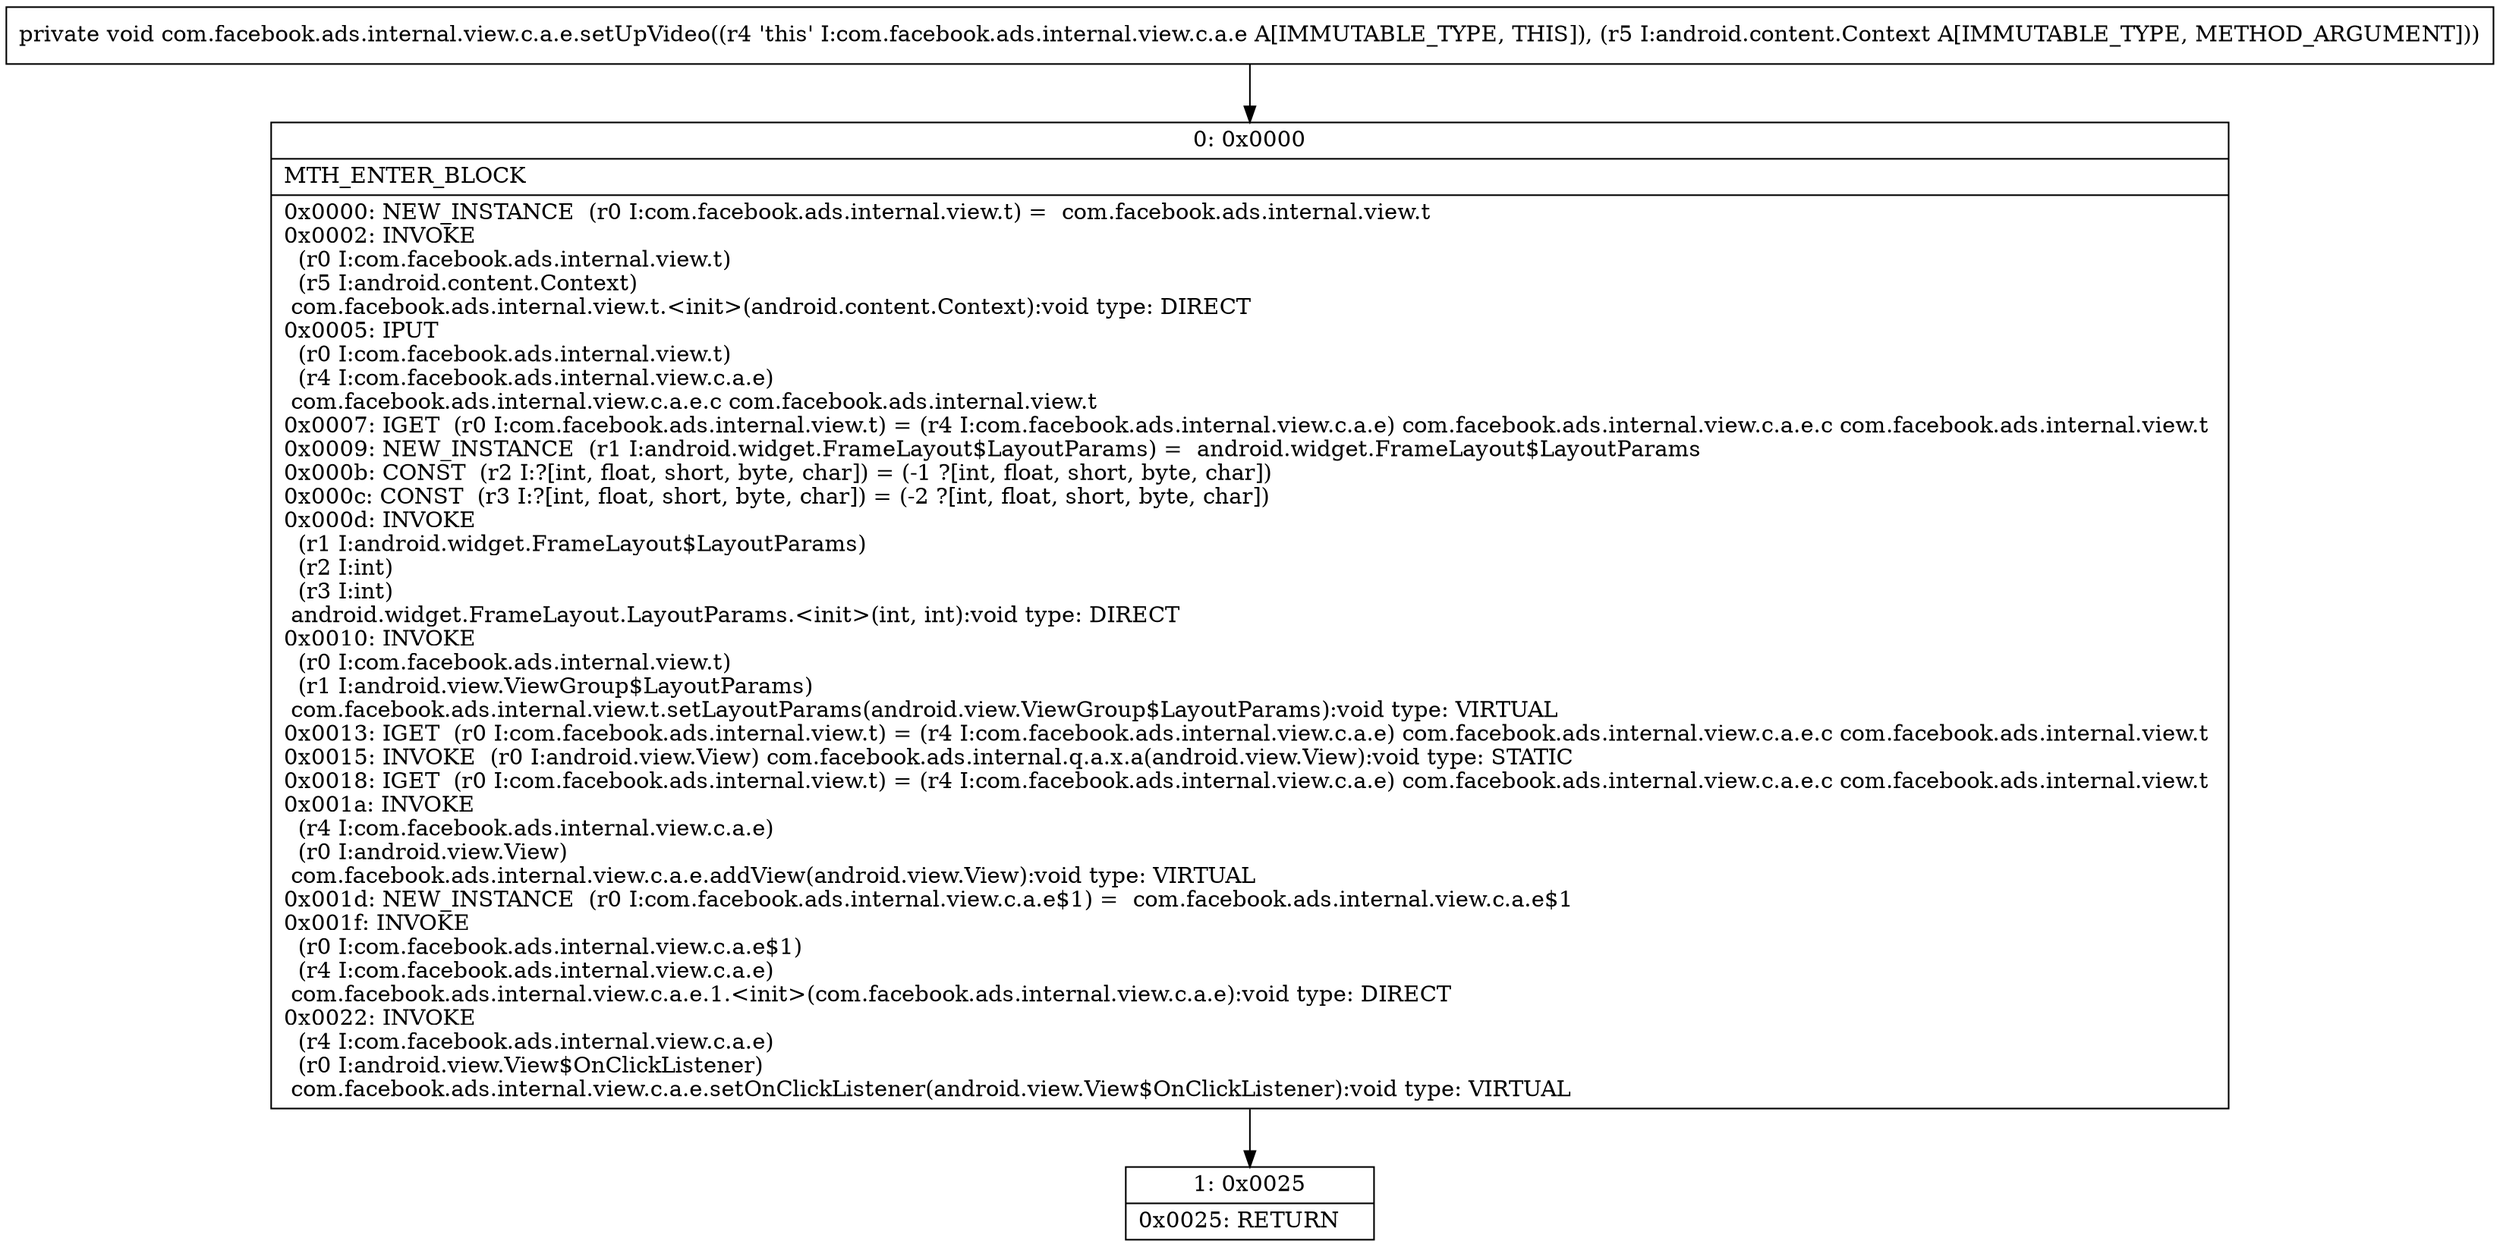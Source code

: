 digraph "CFG forcom.facebook.ads.internal.view.c.a.e.setUpVideo(Landroid\/content\/Context;)V" {
Node_0 [shape=record,label="{0\:\ 0x0000|MTH_ENTER_BLOCK\l|0x0000: NEW_INSTANCE  (r0 I:com.facebook.ads.internal.view.t) =  com.facebook.ads.internal.view.t \l0x0002: INVOKE  \l  (r0 I:com.facebook.ads.internal.view.t)\l  (r5 I:android.content.Context)\l com.facebook.ads.internal.view.t.\<init\>(android.content.Context):void type: DIRECT \l0x0005: IPUT  \l  (r0 I:com.facebook.ads.internal.view.t)\l  (r4 I:com.facebook.ads.internal.view.c.a.e)\l com.facebook.ads.internal.view.c.a.e.c com.facebook.ads.internal.view.t \l0x0007: IGET  (r0 I:com.facebook.ads.internal.view.t) = (r4 I:com.facebook.ads.internal.view.c.a.e) com.facebook.ads.internal.view.c.a.e.c com.facebook.ads.internal.view.t \l0x0009: NEW_INSTANCE  (r1 I:android.widget.FrameLayout$LayoutParams) =  android.widget.FrameLayout$LayoutParams \l0x000b: CONST  (r2 I:?[int, float, short, byte, char]) = (\-1 ?[int, float, short, byte, char]) \l0x000c: CONST  (r3 I:?[int, float, short, byte, char]) = (\-2 ?[int, float, short, byte, char]) \l0x000d: INVOKE  \l  (r1 I:android.widget.FrameLayout$LayoutParams)\l  (r2 I:int)\l  (r3 I:int)\l android.widget.FrameLayout.LayoutParams.\<init\>(int, int):void type: DIRECT \l0x0010: INVOKE  \l  (r0 I:com.facebook.ads.internal.view.t)\l  (r1 I:android.view.ViewGroup$LayoutParams)\l com.facebook.ads.internal.view.t.setLayoutParams(android.view.ViewGroup$LayoutParams):void type: VIRTUAL \l0x0013: IGET  (r0 I:com.facebook.ads.internal.view.t) = (r4 I:com.facebook.ads.internal.view.c.a.e) com.facebook.ads.internal.view.c.a.e.c com.facebook.ads.internal.view.t \l0x0015: INVOKE  (r0 I:android.view.View) com.facebook.ads.internal.q.a.x.a(android.view.View):void type: STATIC \l0x0018: IGET  (r0 I:com.facebook.ads.internal.view.t) = (r4 I:com.facebook.ads.internal.view.c.a.e) com.facebook.ads.internal.view.c.a.e.c com.facebook.ads.internal.view.t \l0x001a: INVOKE  \l  (r4 I:com.facebook.ads.internal.view.c.a.e)\l  (r0 I:android.view.View)\l com.facebook.ads.internal.view.c.a.e.addView(android.view.View):void type: VIRTUAL \l0x001d: NEW_INSTANCE  (r0 I:com.facebook.ads.internal.view.c.a.e$1) =  com.facebook.ads.internal.view.c.a.e$1 \l0x001f: INVOKE  \l  (r0 I:com.facebook.ads.internal.view.c.a.e$1)\l  (r4 I:com.facebook.ads.internal.view.c.a.e)\l com.facebook.ads.internal.view.c.a.e.1.\<init\>(com.facebook.ads.internal.view.c.a.e):void type: DIRECT \l0x0022: INVOKE  \l  (r4 I:com.facebook.ads.internal.view.c.a.e)\l  (r0 I:android.view.View$OnClickListener)\l com.facebook.ads.internal.view.c.a.e.setOnClickListener(android.view.View$OnClickListener):void type: VIRTUAL \l}"];
Node_1 [shape=record,label="{1\:\ 0x0025|0x0025: RETURN   \l}"];
MethodNode[shape=record,label="{private void com.facebook.ads.internal.view.c.a.e.setUpVideo((r4 'this' I:com.facebook.ads.internal.view.c.a.e A[IMMUTABLE_TYPE, THIS]), (r5 I:android.content.Context A[IMMUTABLE_TYPE, METHOD_ARGUMENT])) }"];
MethodNode -> Node_0;
Node_0 -> Node_1;
}

